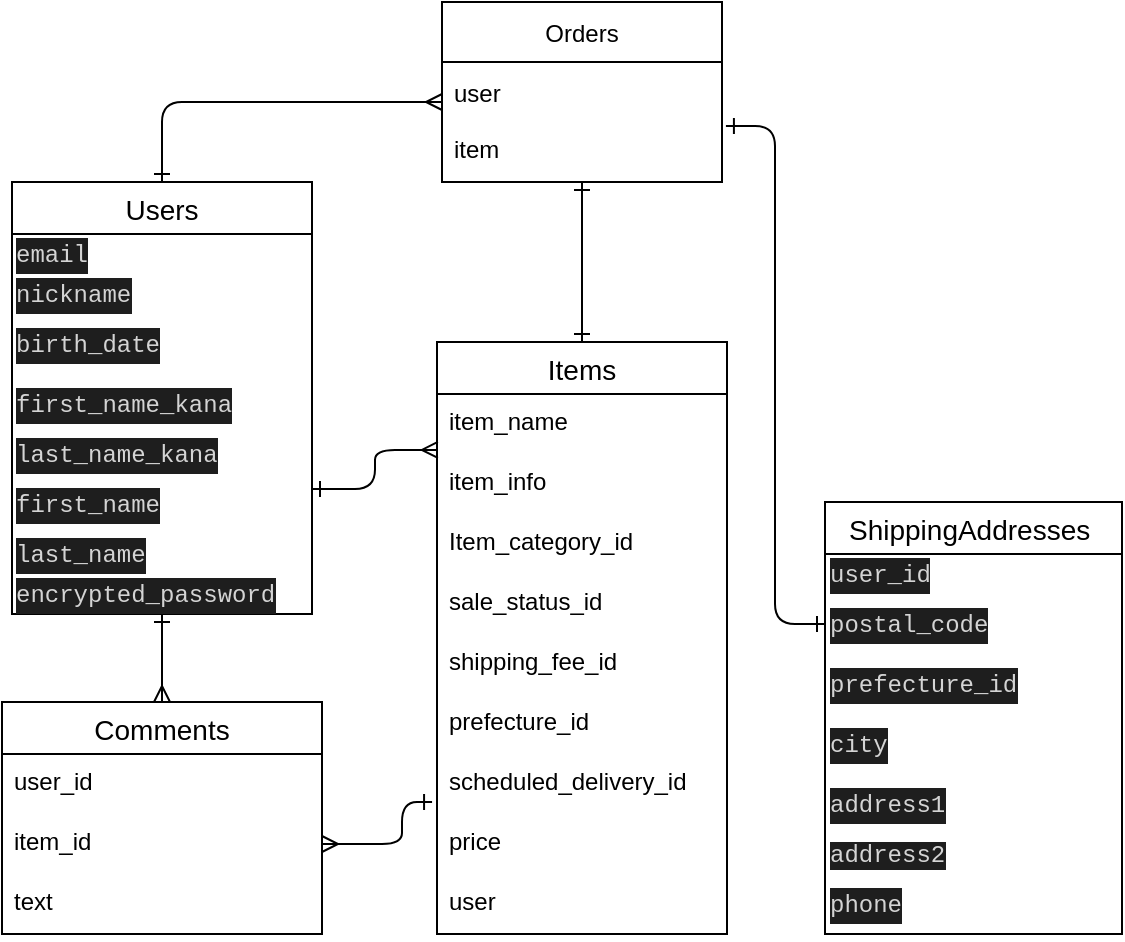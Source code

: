 <mxfile>
    <diagram id="C2NRxoO4R5i_XdIVeFTu" name="ページ1">
        <mxGraphModel dx="588" dy="2898" grid="1" gridSize="10" guides="0" tooltips="1" connect="1" arrows="1" fold="1" page="1" pageScale="1" pageWidth="827" pageHeight="1169" math="0" shadow="0">
            <root>
                <mxCell id="0"/>
                <mxCell id="1" parent="0"/>
                <mxCell id="87" style="edgeStyle=elbowEdgeStyle;html=1;exitX=1;exitY=0.25;exitDx=0;exitDy=0;entryX=0.003;entryY=-0.067;entryDx=0;entryDy=0;startArrow=ERone;startFill=0;endArrow=ERmany;endFill=0;entryPerimeter=0;" parent="1" source="30" target="76" edge="1">
                    <mxGeometry relative="1" as="geometry"/>
                </mxCell>
                <mxCell id="107" style="edgeStyle=elbowEdgeStyle;html=1;entryX=0.5;entryY=0;entryDx=0;entryDy=0;startArrow=ERone;startFill=0;endArrow=ERmany;endFill=0;" parent="1" source="2" target="88" edge="1">
                    <mxGeometry relative="1" as="geometry"/>
                </mxCell>
                <mxCell id="2" value="Users" style="swimlane;fontStyle=0;childLayout=stackLayout;horizontal=1;startSize=26;horizontalStack=0;resizeParent=1;resizeParentMax=0;resizeLast=0;collapsible=1;marginBottom=0;align=center;fontSize=14;" parent="1" vertex="1">
                    <mxGeometry x="5" y="-1810" width="150" height="216" as="geometry"/>
                </mxCell>
                <mxCell id="21" value="&lt;div style=&quot;color: rgb(212 , 212 , 212) ; background-color: rgb(30 , 30 , 30) ; font-family: &amp;quot;menlo&amp;quot; , &amp;quot;monaco&amp;quot; , &amp;quot;courier new&amp;quot; , monospace ; line-height: 18px&quot;&gt;email&lt;/div&gt;" style="text;html=1;align=left;verticalAlign=middle;resizable=0;points=[];autosize=1;strokeColor=none;fillColor=none;" parent="2" vertex="1">
                    <mxGeometry y="26" width="150" height="20" as="geometry"/>
                </mxCell>
                <mxCell id="19" value="&lt;div style=&quot;color: rgb(212 , 212 , 212) ; background-color: rgb(30 , 30 , 30) ; font-family: &amp;quot;menlo&amp;quot; , &amp;quot;monaco&amp;quot; , &amp;quot;courier new&amp;quot; , monospace ; line-height: 18px&quot;&gt;nickname&lt;/div&gt;" style="text;html=1;align=left;verticalAlign=middle;resizable=0;points=[];autosize=1;strokeColor=none;fillColor=none;" parent="2" vertex="1">
                    <mxGeometry y="46" width="150" height="20" as="geometry"/>
                </mxCell>
                <mxCell id="34" value="&lt;div style=&quot;color: rgb(212 , 212 , 212) ; background-color: rgb(30 , 30 , 30) ; font-family: &amp;quot;menlo&amp;quot; , &amp;quot;monaco&amp;quot; , &amp;quot;courier new&amp;quot; , monospace ; line-height: 18px&quot;&gt;birth_date&lt;/div&gt;" style="text;html=1;strokeColor=none;fillColor=none;align=left;verticalAlign=middle;whiteSpace=wrap;rounded=0;" parent="2" vertex="1">
                    <mxGeometry y="66" width="150" height="30" as="geometry"/>
                </mxCell>
                <mxCell id="33" value="&lt;div style=&quot;color: rgb(212 , 212 , 212) ; background-color: rgb(30 , 30 , 30) ; font-family: &amp;quot;menlo&amp;quot; , &amp;quot;monaco&amp;quot; , &amp;quot;courier new&amp;quot; , monospace ; line-height: 18px&quot;&gt;first_name_kana &lt;/div&gt;" style="text;html=1;strokeColor=none;fillColor=none;align=left;verticalAlign=middle;whiteSpace=wrap;rounded=0;" parent="2" vertex="1">
                    <mxGeometry y="96" width="150" height="30" as="geometry"/>
                </mxCell>
                <mxCell id="32" value="&lt;div style=&quot;color: rgb(212 , 212 , 212) ; background-color: rgb(30 , 30 , 30) ; font-family: &amp;quot;menlo&amp;quot; , &amp;quot;monaco&amp;quot; , &amp;quot;courier new&amp;quot; , monospace ; line-height: 18px&quot;&gt;last_name_kana&lt;/div&gt;" style="text;html=1;align=left;verticalAlign=middle;resizable=0;points=[];autosize=1;strokeColor=none;fillColor=none;" parent="2" vertex="1">
                    <mxGeometry y="126" width="150" height="20" as="geometry"/>
                </mxCell>
                <mxCell id="30" value="&lt;div style=&quot;color: rgb(212 , 212 , 212) ; background-color: rgb(30 , 30 , 30) ; font-family: &amp;quot;menlo&amp;quot; , &amp;quot;monaco&amp;quot; , &amp;quot;courier new&amp;quot; , monospace ; line-height: 18px&quot;&gt;first_name&lt;/div&gt;" style="text;html=1;strokeColor=none;fillColor=none;align=left;verticalAlign=middle;whiteSpace=wrap;rounded=0;" parent="2" vertex="1">
                    <mxGeometry y="146" width="150" height="30" as="geometry"/>
                </mxCell>
                <mxCell id="28" value="&lt;div style=&quot;color: rgb(212 , 212 , 212) ; background-color: rgb(30 , 30 , 30) ; font-family: &amp;quot;menlo&amp;quot; , &amp;quot;monaco&amp;quot; , &amp;quot;courier new&amp;quot; , monospace ; line-height: 18px&quot;&gt;last_name&lt;/div&gt;" style="text;html=1;align=left;verticalAlign=middle;resizable=0;points=[];autosize=1;strokeColor=none;fillColor=none;" parent="2" vertex="1">
                    <mxGeometry y="176" width="150" height="20" as="geometry"/>
                </mxCell>
                <mxCell id="22" value="&lt;div style=&quot;color: rgb(212 , 212 , 212) ; background-color: rgb(30 , 30 , 30) ; font-family: &amp;quot;menlo&amp;quot; , &amp;quot;monaco&amp;quot; , &amp;quot;courier new&amp;quot; , monospace ; line-height: 18px&quot;&gt;encrypted_password&lt;/div&gt;" style="text;html=1;align=left;verticalAlign=middle;resizable=0;points=[];autosize=1;strokeColor=none;fillColor=none;" parent="2" vertex="1">
                    <mxGeometry y="196" width="150" height="20" as="geometry"/>
                </mxCell>
                <mxCell id="36" value="ShippingAddresses " style="swimlane;fontStyle=0;childLayout=stackLayout;horizontal=1;startSize=26;horizontalStack=0;resizeParent=1;resizeParentMax=0;resizeLast=0;collapsible=1;marginBottom=0;align=center;fontSize=14;" parent="1" vertex="1">
                    <mxGeometry x="411.5" y="-1650" width="148.5" height="216" as="geometry">
                        <mxRectangle x="190" y="-1920" width="180" height="26" as="alternateBounds"/>
                    </mxGeometry>
                </mxCell>
                <mxCell id="38" value="&lt;div style=&quot;color: rgb(212 , 212 , 212) ; background-color: rgb(30 , 30 , 30) ; font-family: &amp;quot;menlo&amp;quot; , &amp;quot;monaco&amp;quot; , &amp;quot;courier new&amp;quot; , monospace ; line-height: 18px&quot;&gt;user_id&lt;/div&gt;" style="text;html=1;align=left;verticalAlign=middle;resizable=0;points=[];autosize=1;strokeColor=none;fillColor=none;rotation=0;" parent="36" vertex="1">
                    <mxGeometry y="26" width="148.5" height="20" as="geometry"/>
                </mxCell>
                <mxCell id="39" value="&lt;div style=&quot;color: rgb(212 , 212 , 212) ; background-color: rgb(30 , 30 , 30) ; font-family: &amp;quot;menlo&amp;quot; , &amp;quot;monaco&amp;quot; , &amp;quot;courier new&amp;quot; , monospace ; line-height: 18px&quot;&gt;postal_code&lt;/div&gt;" style="text;html=1;strokeColor=none;fillColor=none;align=left;verticalAlign=middle;whiteSpace=wrap;rounded=0;" parent="36" vertex="1">
                    <mxGeometry y="46" width="148.5" height="30" as="geometry"/>
                </mxCell>
                <mxCell id="42" value="&lt;div style=&quot;color: rgb(212 , 212 , 212) ; background-color: rgb(30 , 30 , 30) ; font-family: &amp;#34;menlo&amp;#34; , &amp;#34;monaco&amp;#34; , &amp;#34;courier new&amp;#34; , monospace ; line-height: 18px&quot;&gt;prefecture_id&lt;/div&gt;" style="text;html=1;strokeColor=none;fillColor=none;align=left;verticalAlign=middle;whiteSpace=wrap;rounded=0;" parent="36" vertex="1">
                    <mxGeometry y="76" width="148.5" height="30" as="geometry"/>
                </mxCell>
                <mxCell id="43" value="&lt;div style=&quot;color: rgb(212 , 212 , 212) ; background-color: rgb(30 , 30 , 30) ; font-family: &amp;quot;menlo&amp;quot; , &amp;quot;monaco&amp;quot; , &amp;quot;courier new&amp;quot; , monospace ; line-height: 18px&quot;&gt;city&lt;/div&gt;" style="text;html=1;strokeColor=none;fillColor=none;align=left;verticalAlign=middle;whiteSpace=wrap;rounded=0;" parent="36" vertex="1">
                    <mxGeometry y="106" width="148.5" height="30" as="geometry"/>
                </mxCell>
                <mxCell id="45" value="&lt;div style=&quot;color: rgb(212 , 212 , 212) ; background-color: rgb(30 , 30 , 30) ; font-family: &amp;quot;menlo&amp;quot; , &amp;quot;monaco&amp;quot; , &amp;quot;courier new&amp;quot; , monospace ; line-height: 18px&quot;&gt;address1&lt;/div&gt;" style="text;html=1;strokeColor=none;fillColor=none;align=left;verticalAlign=middle;whiteSpace=wrap;rounded=0;" parent="36" vertex="1">
                    <mxGeometry y="136" width="148.5" height="30" as="geometry"/>
                </mxCell>
                <mxCell id="46" value="&lt;span style=&quot;background-color: rgb(30 , 30 , 30) ; color: rgb(212 , 212 , 212) ; font-family: &amp;quot;menlo&amp;quot; , &amp;quot;monaco&amp;quot; , &amp;quot;courier new&amp;quot; , monospace&quot;&gt;address2&lt;/span&gt;" style="text;html=1;align=left;verticalAlign=middle;resizable=0;points=[];autosize=1;strokeColor=none;fillColor=none;" parent="36" vertex="1">
                    <mxGeometry y="166" width="148.5" height="20" as="geometry"/>
                </mxCell>
                <mxCell id="47" value="&lt;div style=&quot;color: rgb(212 , 212 , 212) ; background-color: rgb(30 , 30 , 30) ; font-family: &amp;quot;menlo&amp;quot; , &amp;quot;monaco&amp;quot; , &amp;quot;courier new&amp;quot; , monospace ; line-height: 18px&quot;&gt;phone &lt;/div&gt;" style="text;html=1;strokeColor=none;fillColor=none;align=left;verticalAlign=middle;whiteSpace=wrap;rounded=0;" parent="36" vertex="1">
                    <mxGeometry y="186" width="148.5" height="30" as="geometry"/>
                </mxCell>
                <mxCell id="73" value="Items" style="swimlane;fontStyle=0;childLayout=stackLayout;horizontal=1;startSize=26;horizontalStack=0;resizeParent=1;resizeParentMax=0;resizeLast=0;collapsible=1;marginBottom=0;align=center;fontSize=14;" parent="1" vertex="1">
                    <mxGeometry x="217.5" y="-1730" width="145" height="296" as="geometry"/>
                </mxCell>
                <mxCell id="75" value=" item_name" style="text;strokeColor=none;fillColor=none;spacingLeft=4;spacingRight=4;overflow=hidden;rotatable=0;points=[[0,0.5],[1,0.5]];portConstraint=eastwest;fontSize=12;" parent="73" vertex="1">
                    <mxGeometry y="26" width="145" height="30" as="geometry"/>
                </mxCell>
                <mxCell id="76" value=" item_info" style="text;strokeColor=none;fillColor=none;spacingLeft=4;spacingRight=4;overflow=hidden;rotatable=0;points=[[0,0.5],[1,0.5]];portConstraint=eastwest;fontSize=12;" parent="73" vertex="1">
                    <mxGeometry y="56" width="145" height="30" as="geometry"/>
                </mxCell>
                <mxCell id="77" value="Item_category_id    " style="text;strokeColor=none;fillColor=none;spacingLeft=4;spacingRight=4;overflow=hidden;rotatable=0;points=[[0,0.5],[1,0.5]];portConstraint=eastwest;fontSize=12;" parent="73" vertex="1">
                    <mxGeometry y="86" width="145" height="30" as="geometry"/>
                </mxCell>
                <mxCell id="83" value="sale_status_id" style="text;strokeColor=none;fillColor=none;spacingLeft=4;spacingRight=4;overflow=hidden;rotatable=0;points=[[0,0.5],[1,0.5]];portConstraint=eastwest;fontSize=12;" parent="73" vertex="1">
                    <mxGeometry y="116" width="145" height="30" as="geometry"/>
                </mxCell>
                <mxCell id="84" value="shipping_fee_id" style="text;strokeColor=none;fillColor=none;spacingLeft=4;spacingRight=4;overflow=hidden;rotatable=0;points=[[0,0.5],[1,0.5]];portConstraint=eastwest;fontSize=12;" parent="73" vertex="1">
                    <mxGeometry y="146" width="145" height="30" as="geometry"/>
                </mxCell>
                <mxCell id="85" value="prefecture_id" style="text;strokeColor=none;fillColor=none;spacingLeft=4;spacingRight=4;overflow=hidden;rotatable=0;points=[[0,0.5],[1,0.5]];portConstraint=eastwest;fontSize=12;" parent="73" vertex="1">
                    <mxGeometry y="176" width="145" height="30" as="geometry"/>
                </mxCell>
                <mxCell id="86" value="scheduled_delivery_id " style="text;strokeColor=none;fillColor=none;spacingLeft=4;spacingRight=4;overflow=hidden;rotatable=0;points=[[0,0.5],[1,0.5]];portConstraint=eastwest;fontSize=12;" parent="73" vertex="1">
                    <mxGeometry y="206" width="145" height="30" as="geometry"/>
                </mxCell>
                <mxCell id="110" value="price" style="text;strokeColor=none;fillColor=none;spacingLeft=4;spacingRight=4;overflow=hidden;rotatable=0;points=[[0,0.5],[1,0.5]];portConstraint=eastwest;fontSize=12;" parent="73" vertex="1">
                    <mxGeometry y="236" width="145" height="30" as="geometry"/>
                </mxCell>
                <mxCell id="111" value="user" style="text;strokeColor=none;fillColor=none;spacingLeft=4;spacingRight=4;overflow=hidden;rotatable=0;points=[[0,0.5],[1,0.5]];portConstraint=eastwest;fontSize=12;" parent="73" vertex="1">
                    <mxGeometry y="266" width="145" height="30" as="geometry"/>
                </mxCell>
                <mxCell id="88" value="Comments" style="swimlane;fontStyle=0;childLayout=stackLayout;horizontal=1;startSize=26;horizontalStack=0;resizeParent=1;resizeParentMax=0;resizeLast=0;collapsible=1;marginBottom=0;align=center;fontSize=14;" parent="1" vertex="1">
                    <mxGeometry y="-1550" width="160" height="116" as="geometry"/>
                </mxCell>
                <mxCell id="89" value="user_id" style="text;strokeColor=none;fillColor=none;spacingLeft=4;spacingRight=4;overflow=hidden;rotatable=0;points=[[0,0.5],[1,0.5]];portConstraint=eastwest;fontSize=12;" parent="88" vertex="1">
                    <mxGeometry y="26" width="160" height="30" as="geometry"/>
                </mxCell>
                <mxCell id="93" value="item_id" style="text;strokeColor=none;fillColor=none;spacingLeft=4;spacingRight=4;overflow=hidden;rotatable=0;points=[[0,0.5],[1,0.5]];portConstraint=eastwest;fontSize=12;" parent="88" vertex="1">
                    <mxGeometry y="56" width="160" height="30" as="geometry"/>
                </mxCell>
                <mxCell id="90" value="text" style="text;strokeColor=none;fillColor=none;spacingLeft=4;spacingRight=4;overflow=hidden;rotatable=0;points=[[0,0.5],[1,0.5]];portConstraint=eastwest;fontSize=12;" parent="88" vertex="1">
                    <mxGeometry y="86" width="160" height="30" as="geometry"/>
                </mxCell>
                <mxCell id="97" style="edgeStyle=elbowEdgeStyle;html=1;startArrow=ERone;startFill=0;endArrow=ERmany;endFill=0;entryX=1;entryY=0.5;entryDx=0;entryDy=0;exitX=-0.017;exitY=0.8;exitDx=0;exitDy=0;exitPerimeter=0;" parent="1" source="86" target="93" edge="1">
                    <mxGeometry relative="1" as="geometry">
                        <mxPoint x="140" y="-1469" as="targetPoint"/>
                        <mxPoint x="210" y="-1470" as="sourcePoint"/>
                        <Array as="points">
                            <mxPoint x="200" y="-1479"/>
                        </Array>
                    </mxGeometry>
                </mxCell>
                <mxCell id="103" style="edgeStyle=elbowEdgeStyle;html=1;startArrow=ERone;startFill=0;endArrow=ERone;endFill=0;entryX=0.5;entryY=0;entryDx=0;entryDy=0;" parent="1" source="98" target="73" edge="1">
                    <mxGeometry relative="1" as="geometry">
                        <mxPoint x="290" y="-1720" as="targetPoint"/>
                        <Array as="points">
                            <mxPoint x="290" y="-1830"/>
                        </Array>
                    </mxGeometry>
                </mxCell>
                <mxCell id="105" style="edgeStyle=elbowEdgeStyle;html=1;entryX=0;entryY=0.5;entryDx=0;entryDy=0;startArrow=ERone;startFill=0;endArrow=ERone;endFill=0;exitX=1.014;exitY=0.067;exitDx=0;exitDy=0;exitPerimeter=0;" parent="1" source="109" target="39" edge="1">
                    <mxGeometry relative="1" as="geometry"/>
                </mxCell>
                <mxCell id="98" value="Orders" style="swimlane;fontStyle=0;childLayout=stackLayout;horizontal=1;startSize=30;horizontalStack=0;resizeParent=1;resizeParentMax=0;resizeLast=0;collapsible=1;marginBottom=0;" parent="1" vertex="1">
                    <mxGeometry x="220" y="-1900" width="140" height="90" as="geometry"/>
                </mxCell>
                <mxCell id="101" value="user    " style="text;strokeColor=none;fillColor=none;align=left;verticalAlign=middle;spacingLeft=4;spacingRight=4;overflow=hidden;points=[[0,0.5],[1,0.5]];portConstraint=eastwest;rotatable=0;" parent="98" vertex="1">
                    <mxGeometry y="30" width="140" height="30" as="geometry"/>
                </mxCell>
                <mxCell id="109" value="item" style="text;strokeColor=none;fillColor=none;spacingLeft=4;spacingRight=4;overflow=hidden;rotatable=0;points=[[0,0.5],[1,0.5]];portConstraint=eastwest;fontSize=12;" parent="98" vertex="1">
                    <mxGeometry y="60" width="140" height="30" as="geometry"/>
                </mxCell>
                <mxCell id="102" style="edgeStyle=elbowEdgeStyle;html=1;startArrow=ERone;startFill=0;endArrow=ERmany;endFill=0;exitX=0.5;exitY=0;exitDx=0;exitDy=0;" parent="1" source="2" edge="1">
                    <mxGeometry relative="1" as="geometry">
                        <mxPoint x="80" y="-1790" as="sourcePoint"/>
                        <mxPoint x="220" y="-1850" as="targetPoint"/>
                        <Array as="points">
                            <mxPoint x="80" y="-1830"/>
                            <mxPoint x="80" y="-1800"/>
                            <mxPoint x="80" y="-1820"/>
                        </Array>
                    </mxGeometry>
                </mxCell>
            </root>
        </mxGraphModel>
    </diagram>
</mxfile>
